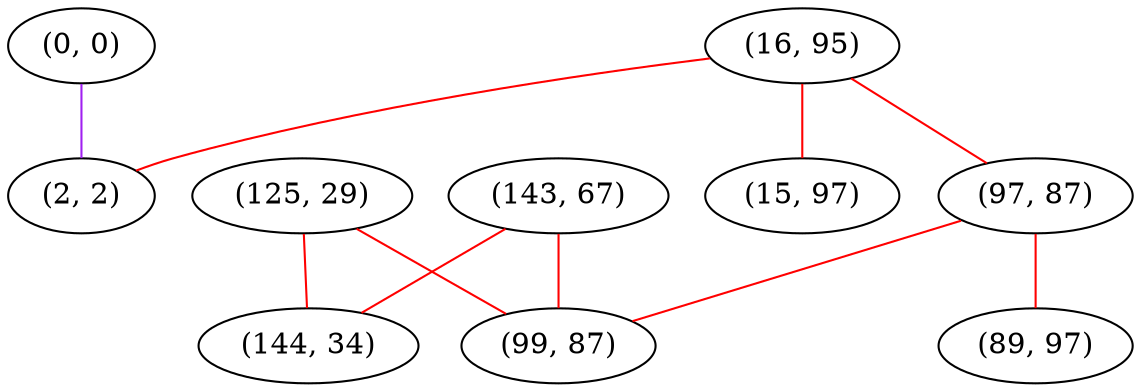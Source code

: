 graph "" {
"(0, 0)";
"(143, 67)";
"(125, 29)";
"(16, 95)";
"(97, 87)";
"(99, 87)";
"(144, 34)";
"(15, 97)";
"(89, 97)";
"(2, 2)";
"(0, 0)" -- "(2, 2)"  [color=purple, key=0, weight=4];
"(143, 67)" -- "(99, 87)"  [color=red, key=0, weight=1];
"(143, 67)" -- "(144, 34)"  [color=red, key=0, weight=1];
"(125, 29)" -- "(99, 87)"  [color=red, key=0, weight=1];
"(125, 29)" -- "(144, 34)"  [color=red, key=0, weight=1];
"(16, 95)" -- "(15, 97)"  [color=red, key=0, weight=1];
"(16, 95)" -- "(97, 87)"  [color=red, key=0, weight=1];
"(16, 95)" -- "(2, 2)"  [color=red, key=0, weight=1];
"(97, 87)" -- "(99, 87)"  [color=red, key=0, weight=1];
"(97, 87)" -- "(89, 97)"  [color=red, key=0, weight=1];
}
